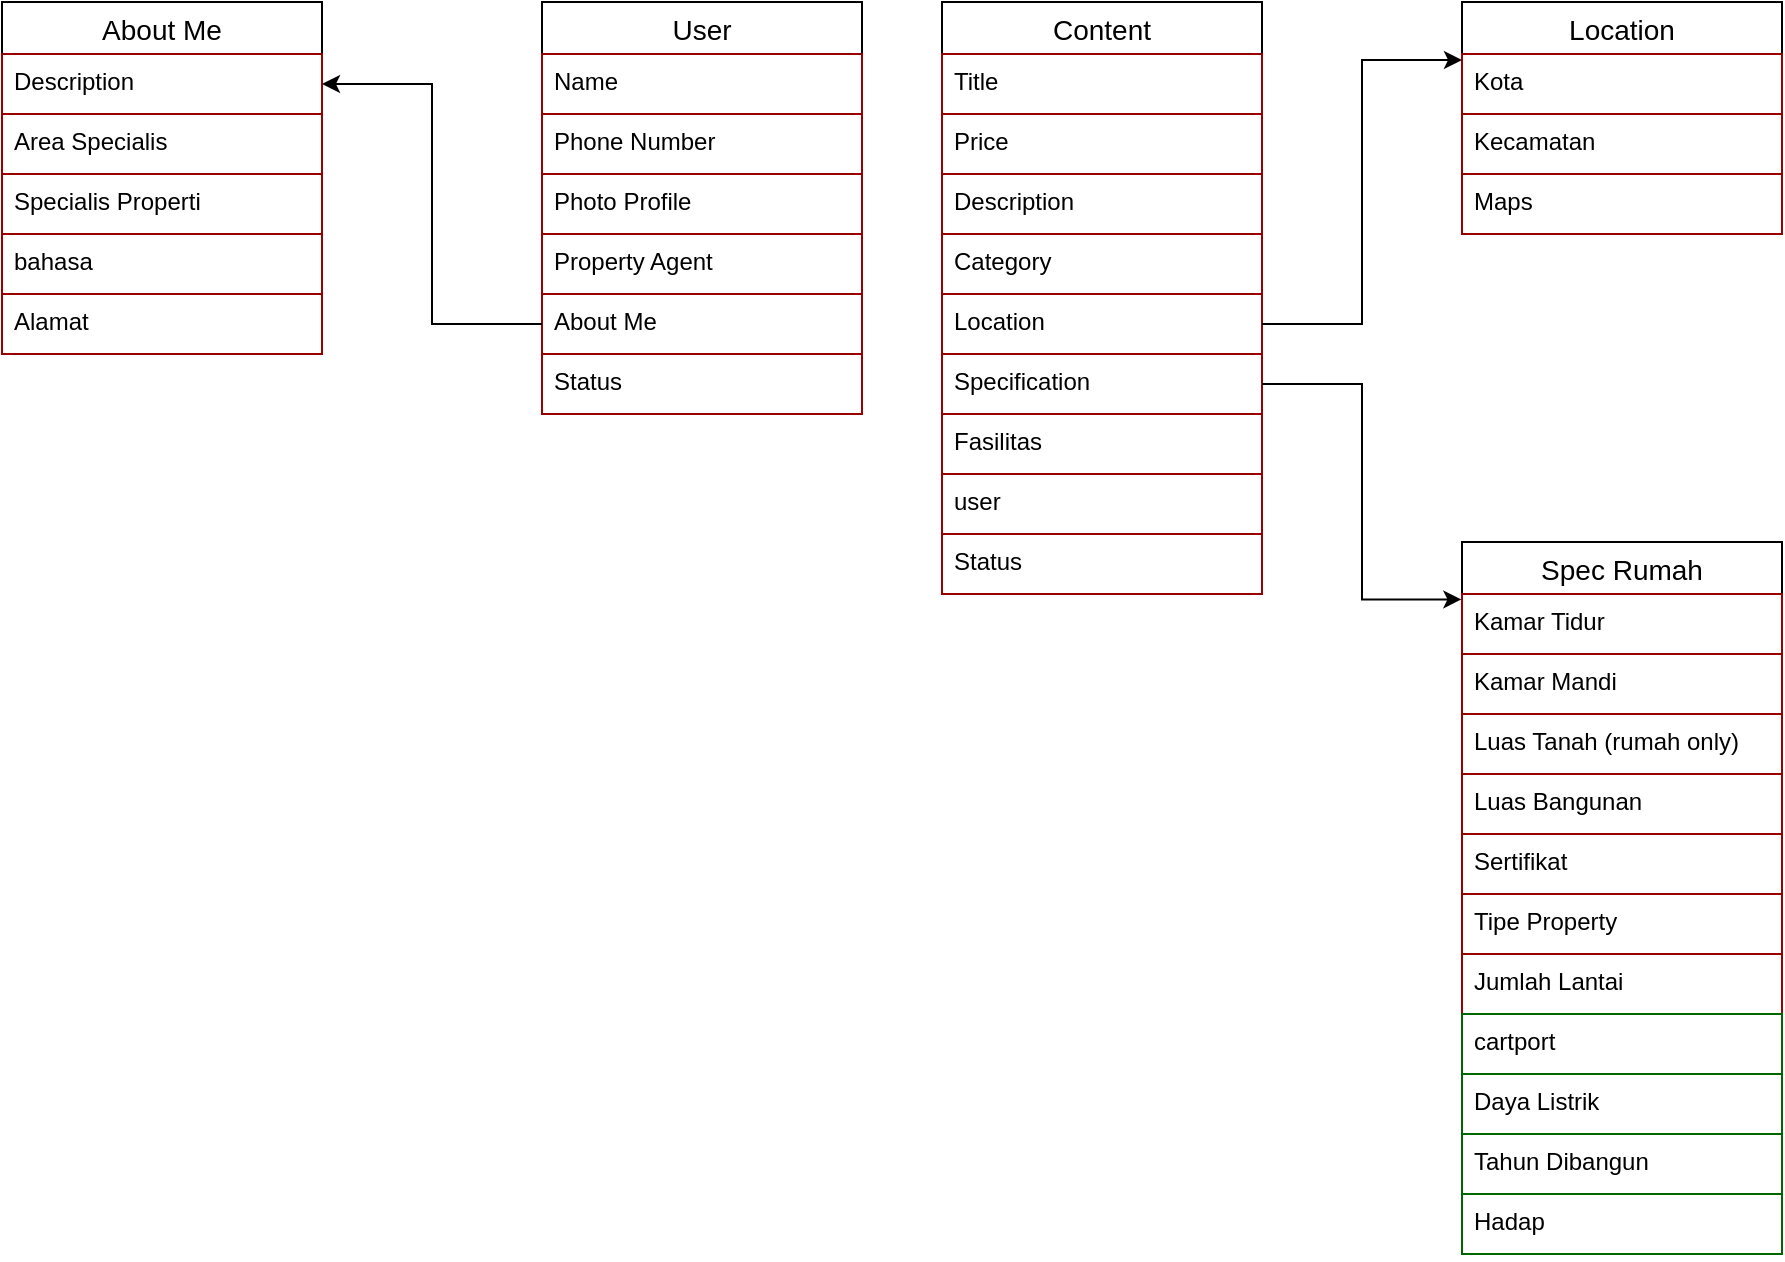 <mxfile version="20.2.3" type="github">
  <diagram id="U8BcehqfCQ5fHHpQag8J" name="Halaman-1">
    <mxGraphModel dx="1900" dy="748" grid="1" gridSize="10" guides="1" tooltips="1" connect="1" arrows="1" fold="1" page="1" pageScale="1" pageWidth="1200" pageHeight="1600" math="0" shadow="0">
      <root>
        <mxCell id="0" />
        <mxCell id="1" parent="0" />
        <mxCell id="eh8A_PbFE7kdD30FCSDU-5" value="Content" style="swimlane;fontStyle=0;childLayout=stackLayout;horizontal=1;startSize=26;horizontalStack=0;resizeParent=1;resizeParentMax=0;resizeLast=0;collapsible=1;marginBottom=0;align=center;fontSize=14;" vertex="1" parent="1">
          <mxGeometry x="400" y="240" width="160" height="296" as="geometry" />
        </mxCell>
        <mxCell id="eh8A_PbFE7kdD30FCSDU-6" value="Title" style="text;strokeColor=#990000;fillColor=none;spacingLeft=4;spacingRight=4;overflow=hidden;rotatable=0;points=[[0,0.5],[1,0.5]];portConstraint=eastwest;fontSize=12;" vertex="1" parent="eh8A_PbFE7kdD30FCSDU-5">
          <mxGeometry y="26" width="160" height="30" as="geometry" />
        </mxCell>
        <mxCell id="eh8A_PbFE7kdD30FCSDU-12" value="Price" style="text;strokeColor=#990000;fillColor=none;spacingLeft=4;spacingRight=4;overflow=hidden;rotatable=0;points=[[0,0.5],[1,0.5]];portConstraint=eastwest;fontSize=12;" vertex="1" parent="eh8A_PbFE7kdD30FCSDU-5">
          <mxGeometry y="56" width="160" height="30" as="geometry" />
        </mxCell>
        <mxCell id="eh8A_PbFE7kdD30FCSDU-7" value="Description" style="text;strokeColor=#990000;fillColor=none;spacingLeft=4;spacingRight=4;overflow=hidden;rotatable=0;points=[[0,0.5],[1,0.5]];portConstraint=eastwest;fontSize=12;" vertex="1" parent="eh8A_PbFE7kdD30FCSDU-5">
          <mxGeometry y="86" width="160" height="30" as="geometry" />
        </mxCell>
        <mxCell id="eh8A_PbFE7kdD30FCSDU-14" value="Category" style="text;strokeColor=#990000;fillColor=none;spacingLeft=4;spacingRight=4;overflow=hidden;rotatable=0;points=[[0,0.5],[1,0.5]];portConstraint=eastwest;fontSize=12;" vertex="1" parent="eh8A_PbFE7kdD30FCSDU-5">
          <mxGeometry y="116" width="160" height="30" as="geometry" />
        </mxCell>
        <mxCell id="eh8A_PbFE7kdD30FCSDU-61" value="Location" style="text;strokeColor=#990000;fillColor=none;spacingLeft=4;spacingRight=4;overflow=hidden;rotatable=0;points=[[0,0.5],[1,0.5]];portConstraint=eastwest;fontSize=12;" vertex="1" parent="eh8A_PbFE7kdD30FCSDU-5">
          <mxGeometry y="146" width="160" height="30" as="geometry" />
        </mxCell>
        <mxCell id="eh8A_PbFE7kdD30FCSDU-13" value="Specification" style="text;strokeColor=#990000;fillColor=none;spacingLeft=4;spacingRight=4;overflow=hidden;rotatable=0;points=[[0,0.5],[1,0.5]];portConstraint=eastwest;fontSize=12;" vertex="1" parent="eh8A_PbFE7kdD30FCSDU-5">
          <mxGeometry y="176" width="160" height="30" as="geometry" />
        </mxCell>
        <mxCell id="eh8A_PbFE7kdD30FCSDU-34" value="Fasilitas" style="text;strokeColor=#990000;fillColor=none;spacingLeft=4;spacingRight=4;overflow=hidden;rotatable=0;points=[[0,0.5],[1,0.5]];portConstraint=eastwest;fontSize=12;" vertex="1" parent="eh8A_PbFE7kdD30FCSDU-5">
          <mxGeometry y="206" width="160" height="30" as="geometry" />
        </mxCell>
        <mxCell id="eh8A_PbFE7kdD30FCSDU-52" value="user" style="text;strokeColor=#990000;fillColor=none;spacingLeft=4;spacingRight=4;overflow=hidden;rotatable=0;points=[[0,0.5],[1,0.5]];portConstraint=eastwest;fontSize=12;" vertex="1" parent="eh8A_PbFE7kdD30FCSDU-5">
          <mxGeometry y="236" width="160" height="30" as="geometry" />
        </mxCell>
        <mxCell id="eh8A_PbFE7kdD30FCSDU-92" value="Status" style="text;strokeColor=#990000;fillColor=none;spacingLeft=4;spacingRight=4;overflow=hidden;rotatable=0;points=[[0,0.5],[1,0.5]];portConstraint=eastwest;fontSize=12;" vertex="1" parent="eh8A_PbFE7kdD30FCSDU-5">
          <mxGeometry y="266" width="160" height="30" as="geometry" />
        </mxCell>
        <mxCell id="eh8A_PbFE7kdD30FCSDU-17" value="Spec Rumah" style="swimlane;fontStyle=0;childLayout=stackLayout;horizontal=1;startSize=26;horizontalStack=0;resizeParent=1;resizeParentMax=0;resizeLast=0;collapsible=1;marginBottom=0;align=center;fontSize=14;" vertex="1" parent="1">
          <mxGeometry x="660" y="510" width="160" height="356" as="geometry" />
        </mxCell>
        <mxCell id="eh8A_PbFE7kdD30FCSDU-18" value="Kamar Tidur" style="text;strokeColor=#990000;fillColor=none;spacingLeft=4;spacingRight=4;overflow=hidden;rotatable=0;points=[[0,0.5],[1,0.5]];portConstraint=eastwest;fontSize=12;" vertex="1" parent="eh8A_PbFE7kdD30FCSDU-17">
          <mxGeometry y="26" width="160" height="30" as="geometry" />
        </mxCell>
        <mxCell id="eh8A_PbFE7kdD30FCSDU-19" value="Kamar Mandi" style="text;strokeColor=#990000;fillColor=none;spacingLeft=4;spacingRight=4;overflow=hidden;rotatable=0;points=[[0,0.5],[1,0.5]];portConstraint=eastwest;fontSize=12;" vertex="1" parent="eh8A_PbFE7kdD30FCSDU-17">
          <mxGeometry y="56" width="160" height="30" as="geometry" />
        </mxCell>
        <mxCell id="eh8A_PbFE7kdD30FCSDU-21" value="Luas Tanah (rumah only)" style="text;strokeColor=#990000;fillColor=none;spacingLeft=4;spacingRight=4;overflow=hidden;rotatable=0;points=[[0,0.5],[1,0.5]];portConstraint=eastwest;fontSize=12;" vertex="1" parent="eh8A_PbFE7kdD30FCSDU-17">
          <mxGeometry y="86" width="160" height="30" as="geometry" />
        </mxCell>
        <mxCell id="eh8A_PbFE7kdD30FCSDU-25" value="Luas Bangunan" style="text;strokeColor=#990000;fillColor=none;spacingLeft=4;spacingRight=4;overflow=hidden;rotatable=0;points=[[0,0.5],[1,0.5]];portConstraint=eastwest;fontSize=12;" vertex="1" parent="eh8A_PbFE7kdD30FCSDU-17">
          <mxGeometry y="116" width="160" height="30" as="geometry" />
        </mxCell>
        <mxCell id="eh8A_PbFE7kdD30FCSDU-28" value="Sertifikat" style="text;strokeColor=#990000;fillColor=none;spacingLeft=4;spacingRight=4;overflow=hidden;rotatable=0;points=[[0,0.5],[1,0.5]];portConstraint=eastwest;fontSize=12;" vertex="1" parent="eh8A_PbFE7kdD30FCSDU-17">
          <mxGeometry y="146" width="160" height="30" as="geometry" />
        </mxCell>
        <mxCell id="eh8A_PbFE7kdD30FCSDU-27" value="Tipe Property" style="text;strokeColor=#990000;fillColor=none;spacingLeft=4;spacingRight=4;overflow=hidden;rotatable=0;points=[[0,0.5],[1,0.5]];portConstraint=eastwest;fontSize=12;" vertex="1" parent="eh8A_PbFE7kdD30FCSDU-17">
          <mxGeometry y="176" width="160" height="30" as="geometry" />
        </mxCell>
        <mxCell id="eh8A_PbFE7kdD30FCSDU-30" value="Jumlah Lantai" style="text;strokeColor=#990000;fillColor=none;spacingLeft=4;spacingRight=4;overflow=hidden;rotatable=0;points=[[0,0.5],[1,0.5]];portConstraint=eastwest;fontSize=12;" vertex="1" parent="eh8A_PbFE7kdD30FCSDU-17">
          <mxGeometry y="206" width="160" height="30" as="geometry" />
        </mxCell>
        <mxCell id="eh8A_PbFE7kdD30FCSDU-26" value="cartport" style="text;strokeColor=#006600;fillColor=none;spacingLeft=4;spacingRight=4;overflow=hidden;rotatable=0;points=[[0,0.5],[1,0.5]];portConstraint=eastwest;fontSize=12;" vertex="1" parent="eh8A_PbFE7kdD30FCSDU-17">
          <mxGeometry y="236" width="160" height="30" as="geometry" />
        </mxCell>
        <mxCell id="eh8A_PbFE7kdD30FCSDU-29" value="Daya Listrik" style="text;strokeColor=#006600;fillColor=none;spacingLeft=4;spacingRight=4;overflow=hidden;rotatable=0;points=[[0,0.5],[1,0.5]];portConstraint=eastwest;fontSize=12;" vertex="1" parent="eh8A_PbFE7kdD30FCSDU-17">
          <mxGeometry y="266" width="160" height="30" as="geometry" />
        </mxCell>
        <mxCell id="eh8A_PbFE7kdD30FCSDU-31" value="Tahun Dibangun" style="text;strokeColor=#006600;fillColor=none;spacingLeft=4;spacingRight=4;overflow=hidden;rotatable=0;points=[[0,0.5],[1,0.5]];portConstraint=eastwest;fontSize=12;" vertex="1" parent="eh8A_PbFE7kdD30FCSDU-17">
          <mxGeometry y="296" width="160" height="30" as="geometry" />
        </mxCell>
        <mxCell id="eh8A_PbFE7kdD30FCSDU-32" value="Hadap" style="text;strokeColor=#006600;fillColor=none;spacingLeft=4;spacingRight=4;overflow=hidden;rotatable=0;points=[[0,0.5],[1,0.5]];portConstraint=eastwest;fontSize=12;" vertex="1" parent="eh8A_PbFE7kdD30FCSDU-17">
          <mxGeometry y="326" width="160" height="30" as="geometry" />
        </mxCell>
        <mxCell id="eh8A_PbFE7kdD30FCSDU-20" style="rounded=0;orthogonalLoop=1;jettySize=auto;html=1;entryX=-0.002;entryY=0.09;entryDx=0;entryDy=0;exitX=1;exitY=0.5;exitDx=0;exitDy=0;edgeStyle=orthogonalEdgeStyle;entryPerimeter=0;" edge="1" parent="1" source="eh8A_PbFE7kdD30FCSDU-13" target="eh8A_PbFE7kdD30FCSDU-18">
          <mxGeometry relative="1" as="geometry" />
        </mxCell>
        <mxCell id="eh8A_PbFE7kdD30FCSDU-53" value="User" style="swimlane;fontStyle=0;childLayout=stackLayout;horizontal=1;startSize=26;horizontalStack=0;resizeParent=1;resizeParentMax=0;resizeLast=0;collapsible=1;marginBottom=0;align=center;fontSize=14;" vertex="1" parent="1">
          <mxGeometry x="200" y="240" width="160" height="206" as="geometry" />
        </mxCell>
        <mxCell id="eh8A_PbFE7kdD30FCSDU-54" value="Name" style="text;strokeColor=#990000;fillColor=none;spacingLeft=4;spacingRight=4;overflow=hidden;rotatable=0;points=[[0,0.5],[1,0.5]];portConstraint=eastwest;fontSize=12;" vertex="1" parent="eh8A_PbFE7kdD30FCSDU-53">
          <mxGeometry y="26" width="160" height="30" as="geometry" />
        </mxCell>
        <mxCell id="eh8A_PbFE7kdD30FCSDU-55" value="Phone Number" style="text;strokeColor=#990000;fillColor=none;spacingLeft=4;spacingRight=4;overflow=hidden;rotatable=0;points=[[0,0.5],[1,0.5]];portConstraint=eastwest;fontSize=12;" vertex="1" parent="eh8A_PbFE7kdD30FCSDU-53">
          <mxGeometry y="56" width="160" height="30" as="geometry" />
        </mxCell>
        <mxCell id="eh8A_PbFE7kdD30FCSDU-56" value="Photo Profile" style="text;strokeColor=#990000;fillColor=none;spacingLeft=4;spacingRight=4;overflow=hidden;rotatable=0;points=[[0,0.5],[1,0.5]];portConstraint=eastwest;fontSize=12;" vertex="1" parent="eh8A_PbFE7kdD30FCSDU-53">
          <mxGeometry y="86" width="160" height="30" as="geometry" />
        </mxCell>
        <mxCell id="eh8A_PbFE7kdD30FCSDU-57" value="Property Agent" style="text;strokeColor=#990000;fillColor=none;spacingLeft=4;spacingRight=4;overflow=hidden;rotatable=0;points=[[0,0.5],[1,0.5]];portConstraint=eastwest;fontSize=12;" vertex="1" parent="eh8A_PbFE7kdD30FCSDU-53">
          <mxGeometry y="116" width="160" height="30" as="geometry" />
        </mxCell>
        <mxCell id="eh8A_PbFE7kdD30FCSDU-59" value="About Me" style="text;strokeColor=#990000;fillColor=none;spacingLeft=4;spacingRight=4;overflow=hidden;rotatable=0;points=[[0,0.5],[1,0.5]];portConstraint=eastwest;fontSize=12;" vertex="1" parent="eh8A_PbFE7kdD30FCSDU-53">
          <mxGeometry y="146" width="160" height="30" as="geometry" />
        </mxCell>
        <mxCell id="eh8A_PbFE7kdD30FCSDU-80" value="Status" style="text;strokeColor=#990000;fillColor=none;spacingLeft=4;spacingRight=4;overflow=hidden;rotatable=0;points=[[0,0.5],[1,0.5]];portConstraint=eastwest;fontSize=12;" vertex="1" parent="eh8A_PbFE7kdD30FCSDU-53">
          <mxGeometry y="176" width="160" height="30" as="geometry" />
        </mxCell>
        <mxCell id="eh8A_PbFE7kdD30FCSDU-62" value="Location" style="swimlane;fontStyle=0;childLayout=stackLayout;horizontal=1;startSize=26;horizontalStack=0;resizeParent=1;resizeParentMax=0;resizeLast=0;collapsible=1;marginBottom=0;align=center;fontSize=14;" vertex="1" parent="1">
          <mxGeometry x="660" y="240" width="160" height="116" as="geometry" />
        </mxCell>
        <mxCell id="eh8A_PbFE7kdD30FCSDU-63" value="Kota" style="text;strokeColor=#990000;fillColor=none;spacingLeft=4;spacingRight=4;overflow=hidden;rotatable=0;points=[[0,0.5],[1,0.5]];portConstraint=eastwest;fontSize=12;" vertex="1" parent="eh8A_PbFE7kdD30FCSDU-62">
          <mxGeometry y="26" width="160" height="30" as="geometry" />
        </mxCell>
        <mxCell id="eh8A_PbFE7kdD30FCSDU-64" value="Kecamatan" style="text;strokeColor=#990000;fillColor=none;spacingLeft=4;spacingRight=4;overflow=hidden;rotatable=0;points=[[0,0.5],[1,0.5]];portConstraint=eastwest;fontSize=12;" vertex="1" parent="eh8A_PbFE7kdD30FCSDU-62">
          <mxGeometry y="56" width="160" height="30" as="geometry" />
        </mxCell>
        <mxCell id="eh8A_PbFE7kdD30FCSDU-70" value="Maps" style="text;strokeColor=#990000;fillColor=none;spacingLeft=4;spacingRight=4;overflow=hidden;rotatable=0;points=[[0,0.5],[1,0.5]];portConstraint=eastwest;fontSize=12;" vertex="1" parent="eh8A_PbFE7kdD30FCSDU-62">
          <mxGeometry y="86" width="160" height="30" as="geometry" />
        </mxCell>
        <mxCell id="eh8A_PbFE7kdD30FCSDU-71" style="edgeStyle=orthogonalEdgeStyle;rounded=0;orthogonalLoop=1;jettySize=auto;html=1;entryX=0;entryY=0.25;entryDx=0;entryDy=0;" edge="1" parent="1" source="eh8A_PbFE7kdD30FCSDU-61" target="eh8A_PbFE7kdD30FCSDU-62">
          <mxGeometry relative="1" as="geometry" />
        </mxCell>
        <mxCell id="eh8A_PbFE7kdD30FCSDU-72" value="About Me" style="swimlane;fontStyle=0;childLayout=stackLayout;horizontal=1;startSize=26;horizontalStack=0;resizeParent=1;resizeParentMax=0;resizeLast=0;collapsible=1;marginBottom=0;align=center;fontSize=14;" vertex="1" parent="1">
          <mxGeometry x="-70" y="240" width="160" height="176" as="geometry" />
        </mxCell>
        <mxCell id="eh8A_PbFE7kdD30FCSDU-73" value="Description" style="text;strokeColor=#990000;fillColor=none;spacingLeft=4;spacingRight=4;overflow=hidden;rotatable=0;points=[[0,0.5],[1,0.5]];portConstraint=eastwest;fontSize=12;" vertex="1" parent="eh8A_PbFE7kdD30FCSDU-72">
          <mxGeometry y="26" width="160" height="30" as="geometry" />
        </mxCell>
        <mxCell id="eh8A_PbFE7kdD30FCSDU-74" value="Area Specialis" style="text;strokeColor=#990000;fillColor=none;spacingLeft=4;spacingRight=4;overflow=hidden;rotatable=0;points=[[0,0.5],[1,0.5]];portConstraint=eastwest;fontSize=12;" vertex="1" parent="eh8A_PbFE7kdD30FCSDU-72">
          <mxGeometry y="56" width="160" height="30" as="geometry" />
        </mxCell>
        <mxCell id="eh8A_PbFE7kdD30FCSDU-75" value="Specialis Properti" style="text;strokeColor=#990000;fillColor=none;spacingLeft=4;spacingRight=4;overflow=hidden;rotatable=0;points=[[0,0.5],[1,0.5]];portConstraint=eastwest;fontSize=12;" vertex="1" parent="eh8A_PbFE7kdD30FCSDU-72">
          <mxGeometry y="86" width="160" height="30" as="geometry" />
        </mxCell>
        <mxCell id="eh8A_PbFE7kdD30FCSDU-76" value="bahasa" style="text;strokeColor=#990000;fillColor=none;spacingLeft=4;spacingRight=4;overflow=hidden;rotatable=0;points=[[0,0.5],[1,0.5]];portConstraint=eastwest;fontSize=12;" vertex="1" parent="eh8A_PbFE7kdD30FCSDU-72">
          <mxGeometry y="116" width="160" height="30" as="geometry" />
        </mxCell>
        <mxCell id="eh8A_PbFE7kdD30FCSDU-77" value="Alamat" style="text;strokeColor=#990000;fillColor=none;spacingLeft=4;spacingRight=4;overflow=hidden;rotatable=0;points=[[0,0.5],[1,0.5]];portConstraint=eastwest;fontSize=12;" vertex="1" parent="eh8A_PbFE7kdD30FCSDU-72">
          <mxGeometry y="146" width="160" height="30" as="geometry" />
        </mxCell>
        <mxCell id="eh8A_PbFE7kdD30FCSDU-89" style="edgeStyle=orthogonalEdgeStyle;rounded=0;orthogonalLoop=1;jettySize=auto;html=1;entryX=1;entryY=0.5;entryDx=0;entryDy=0;" edge="1" parent="1" source="eh8A_PbFE7kdD30FCSDU-59" target="eh8A_PbFE7kdD30FCSDU-73">
          <mxGeometry relative="1" as="geometry" />
        </mxCell>
      </root>
    </mxGraphModel>
  </diagram>
</mxfile>
